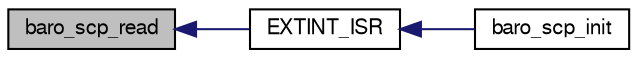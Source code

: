 digraph "baro_scp_read"
{
  edge [fontname="FreeSans",fontsize="10",labelfontname="FreeSans",labelfontsize="10"];
  node [fontname="FreeSans",fontsize="10",shape=record];
  rankdir="LR";
  Node1 [label="baro_scp_read",height=0.2,width=0.4,color="black", fillcolor="grey75", style="filled", fontcolor="black"];
  Node1 -> Node2 [dir="back",color="midnightblue",fontsize="10",style="solid",fontname="FreeSans"];
  Node2 [label="EXTINT_ISR",height=0.2,width=0.4,color="black", fillcolor="white", style="filled",URL="$baro__scp_8c.html#a9bf3da0c1ae5359ecca54d4da98f259b"];
  Node2 -> Node3 [dir="back",color="midnightblue",fontsize="10",style="solid",fontname="FreeSans"];
  Node3 [label="baro_scp_init",height=0.2,width=0.4,color="black", fillcolor="white", style="filled",URL="$baro__scp__i2c_8h.html#a9912bb32894c07a1eca930778b455159"];
}

